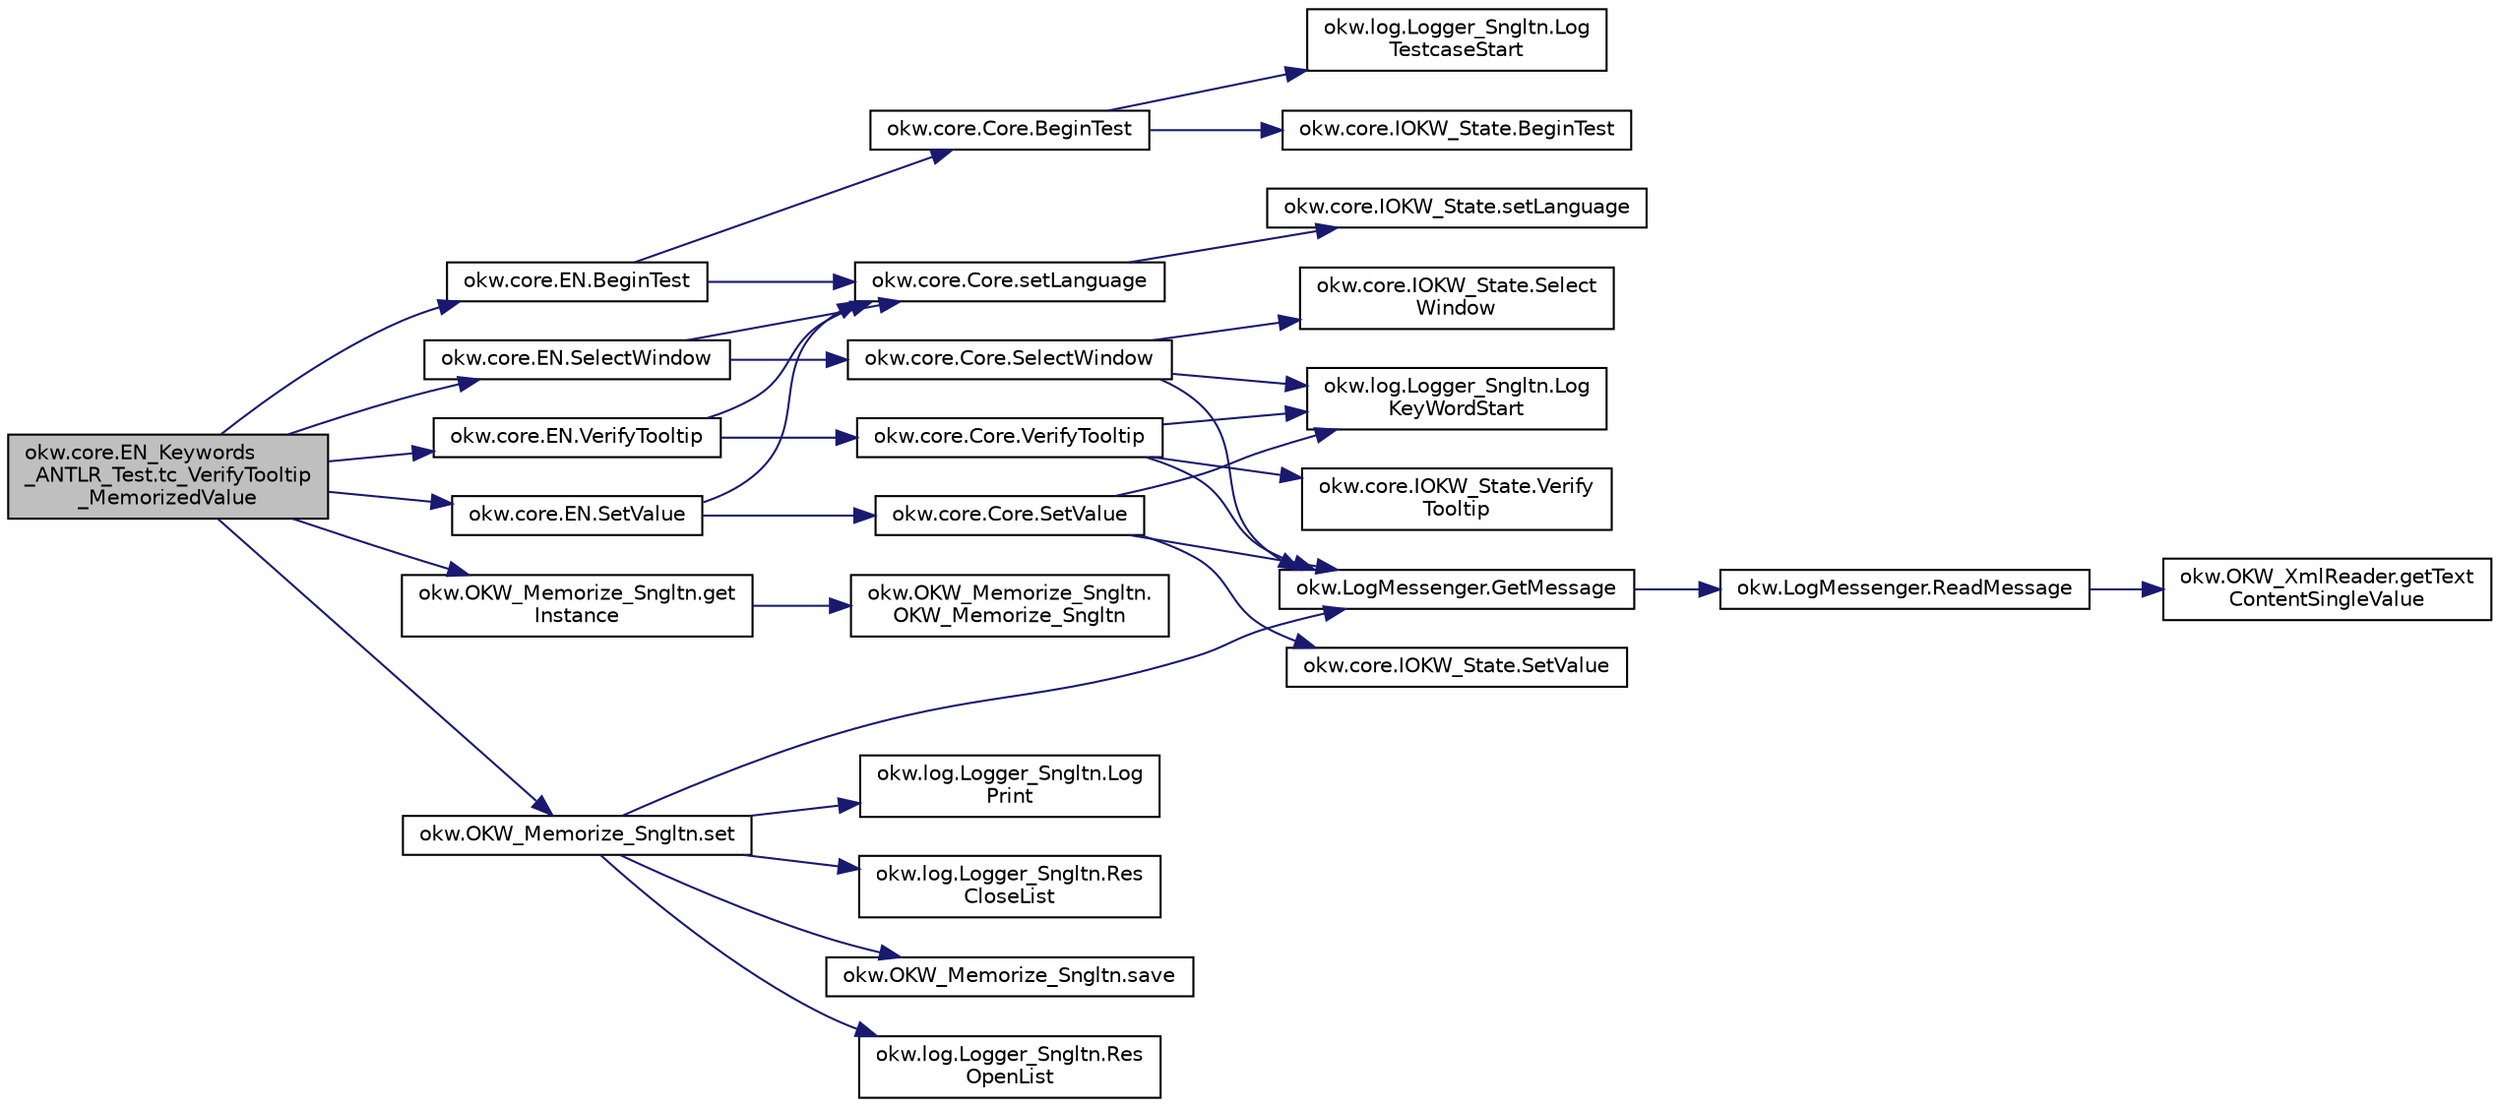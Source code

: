 digraph "okw.core.EN_Keywords_ANTLR_Test.tc_VerifyTooltip_MemorizedValue"
{
 // INTERACTIVE_SVG=YES
 // LATEX_PDF_SIZE
  edge [fontname="Helvetica",fontsize="10",labelfontname="Helvetica",labelfontsize="10"];
  node [fontname="Helvetica",fontsize="10",shape=record];
  rankdir="LR";
  Node1038 [label="okw.core.EN_Keywords\l_ANTLR_Test.tc_VerifyTooltip\l_MemorizedValue",height=0.2,width=0.4,color="black", fillcolor="grey75", style="filled", fontcolor="black",tooltip=" "];
  Node1038 -> Node1039 [color="midnightblue",fontsize="10",style="solid",fontname="Helvetica"];
  Node1039 [label="okw.core.EN.BeginTest",height=0.2,width=0.4,color="black", fillcolor="white", style="filled",URL="$classokw_1_1core_1_1_e_n.html#aef613b0a3e6bb8a9623984db145cae69",tooltip="Markiert den Anfang eines neuen Testfalls."];
  Node1039 -> Node1040 [color="midnightblue",fontsize="10",style="solid",fontname="Helvetica"];
  Node1040 [label="okw.core.Core.setLanguage",height=0.2,width=0.4,color="black", fillcolor="white", style="filled",URL="$classokw_1_1core_1_1_core.html#ab4e0f723d27cb11c944ec4c82c426100",tooltip="Setzt die Sprache auf den gegebenen wert Language."];
  Node1040 -> Node1041 [color="midnightblue",fontsize="10",style="solid",fontname="Helvetica"];
  Node1041 [label="okw.core.IOKW_State.setLanguage",height=0.2,width=0.4,color="black", fillcolor="white", style="filled",URL="$interfaceokw_1_1core_1_1_i_o_k_w___state.html#a866baa0bde08a47418f54d63bdb56097",tooltip="Interne Methode zum setzen der Sprache für die sprachabhängigen Ausgaben der Dokumentation (Log)."];
  Node1039 -> Node1042 [color="midnightblue",fontsize="10",style="solid",fontname="Helvetica"];
  Node1042 [label="okw.core.Core.BeginTest",height=0.2,width=0.4,color="black", fillcolor="white", style="filled",URL="$classokw_1_1core_1_1_core.html#acfefe92468c9eb9e951846372726c4d8",tooltip="Markiert den Anfang eines neuen Testfalls."];
  Node1042 -> Node1043 [color="midnightblue",fontsize="10",style="solid",fontname="Helvetica"];
  Node1043 [label="okw.log.Logger_Sngltn.Log\lTestcaseStart",height=0.2,width=0.4,color="black", fillcolor="white", style="filled",URL="$classokw_1_1log_1_1_logger___sngltn.html#a60f4ad59db847ae61df928f9920f3deb",tooltip="Ausgabe des Testfalls."];
  Node1042 -> Node1044 [color="midnightblue",fontsize="10",style="solid",fontname="Helvetica"];
  Node1044 [label="okw.core.IOKW_State.BeginTest",height=0.2,width=0.4,color="black", fillcolor="white", style="filled",URL="$interfaceokw_1_1core_1_1_i_o_k_w___state.html#ae5480ddb1fc37eade5d899d335bc4b13",tooltip="Markiert den Anfang eines neuen Testfalls."];
  Node1038 -> Node1045 [color="midnightblue",fontsize="10",style="solid",fontname="Helvetica"];
  Node1045 [label="okw.core.EN.SelectWindow",height=0.2,width=0.4,color="black", fillcolor="white", style="filled",URL="$classokw_1_1core_1_1_e_n.html#a2b61c2b39a9cfdbdfd25fe0e3d43785b",tooltip="Setzt den Kontext auf das gegebene Fenster."];
  Node1045 -> Node1040 [color="midnightblue",fontsize="10",style="solid",fontname="Helvetica"];
  Node1045 -> Node1046 [color="midnightblue",fontsize="10",style="solid",fontname="Helvetica"];
  Node1046 [label="okw.core.Core.SelectWindow",height=0.2,width=0.4,color="black", fillcolor="white", style="filled",URL="$classokw_1_1core_1_1_core.html#a6a68660eb5e34965522896e2a5c48314",tooltip="Setzt den Kontext auf das gegebene Fenster."];
  Node1046 -> Node1047 [color="midnightblue",fontsize="10",style="solid",fontname="Helvetica"];
  Node1047 [label="okw.log.Logger_Sngltn.Log\lKeyWordStart",height=0.2,width=0.4,color="black", fillcolor="white", style="filled",URL="$classokw_1_1log_1_1_logger___sngltn.html#a70ec25e200e00ecefc544e8fd371d2ef",tooltip="Ausgabe eines Schlüsselwortes."];
  Node1046 -> Node1048 [color="midnightblue",fontsize="10",style="solid",fontname="Helvetica"];
  Node1048 [label="okw.LogMessenger.GetMessage",height=0.2,width=0.4,color="black", fillcolor="white", style="filled",URL="$classokw_1_1_log_messenger.html#af225d1f037d47b3b085175c09d78bdd2",tooltip="Holt die Log-Meldung für MethodeNmae/Textkey ohne weitere Parameter."];
  Node1048 -> Node1049 [color="midnightblue",fontsize="10",style="solid",fontname="Helvetica"];
  Node1049 [label="okw.LogMessenger.ReadMessage",height=0.2,width=0.4,color="black", fillcolor="white", style="filled",URL="$classokw_1_1_log_messenger.html#a530cd6ab82ec82a04206a2e976ec06e3",tooltip="Interne Kernfunktion holt die Log-Meldung mit Platzhaltern aus der XML-Datei."];
  Node1049 -> Node1050 [color="midnightblue",fontsize="10",style="solid",fontname="Helvetica"];
  Node1050 [label="okw.OKW_XmlReader.getText\lContentSingleValue",height=0.2,width=0.4,color="black", fillcolor="white", style="filled",URL="$classokw_1_1_o_k_w___xml_reader.html#ab920b5335a2e1429c14cc5f8e79f39eb",tooltip="Lies den TextContent eines Tag."];
  Node1046 -> Node1051 [color="midnightblue",fontsize="10",style="solid",fontname="Helvetica"];
  Node1051 [label="okw.core.IOKW_State.Select\lWindow",height=0.2,width=0.4,color="black", fillcolor="white", style="filled",URL="$interfaceokw_1_1core_1_1_i_o_k_w___state.html#ad4fc9610ed5b1176590a45b55e6ac7f0",tooltip="Setzt den Kontext auf das gegebene Fenster."];
  Node1038 -> Node1052 [color="midnightblue",fontsize="10",style="solid",fontname="Helvetica"];
  Node1052 [label="okw.OKW_Memorize_Sngltn.get\lInstance",height=0.2,width=0.4,color="black", fillcolor="white", style="filled",URL="$classokw_1_1_o_k_w___memorize___sngltn.html#a108813fb1dfa22043cdf1156513a57d3",tooltip="Diese Methode gibt die einzige Instanz dieser Klasse zurück."];
  Node1052 -> Node1053 [color="midnightblue",fontsize="10",style="solid",fontname="Helvetica"];
  Node1053 [label="okw.OKW_Memorize_Sngltn.\lOKW_Memorize_Sngltn",height=0.2,width=0.4,color="black", fillcolor="white", style="filled",URL="$classokw_1_1_o_k_w___memorize___sngltn.html#a12aa85f3e36dabb70ea713a400dd3c36",tooltip="Privater Konstruktor dieser Klasse."];
  Node1038 -> Node1054 [color="midnightblue",fontsize="10",style="solid",fontname="Helvetica"];
  Node1054 [label="okw.OKW_Memorize_Sngltn.set",height=0.2,width=0.4,color="black", fillcolor="white", style="filled",URL="$classokw_1_1_o_k_w___memorize___sngltn.html#a77acdbf6b56b381439a16f96b54e6fbd",tooltip="Setzt/Merkt sich das MemKey/Value-Paar."];
  Node1054 -> Node1048 [color="midnightblue",fontsize="10",style="solid",fontname="Helvetica"];
  Node1054 -> Node1055 [color="midnightblue",fontsize="10",style="solid",fontname="Helvetica"];
  Node1055 [label="okw.log.Logger_Sngltn.Res\lOpenList",height=0.2,width=0.4,color="black", fillcolor="white", style="filled",URL="$classokw_1_1log_1_1_logger___sngltn.html#ab4fc711bb4c754f251372ff3b14ab9c9",tooltip="Creates a new hierarchical level in the results file."];
  Node1054 -> Node1056 [color="midnightblue",fontsize="10",style="solid",fontname="Helvetica"];
  Node1056 [label="okw.log.Logger_Sngltn.Log\lPrint",height=0.2,width=0.4,color="black", fillcolor="white", style="filled",URL="$classokw_1_1log_1_1_logger___sngltn.html#a8ebceaddd6cc6963ddb8e08c72ea808c",tooltip="LogPrint Function: Prints the values of expressions to the results file."];
  Node1054 -> Node1057 [color="midnightblue",fontsize="10",style="solid",fontname="Helvetica"];
  Node1057 [label="okw.log.Logger_Sngltn.Res\lCloseList",height=0.2,width=0.4,color="black", fillcolor="white", style="filled",URL="$classokw_1_1log_1_1_logger___sngltn.html#a9b54104f7e0b4c0a473877b19dfaed56",tooltip="Closes a hierarchical level in the results file that was opened with ResOpenList."];
  Node1054 -> Node1058 [color="midnightblue",fontsize="10",style="solid",fontname="Helvetica"];
  Node1058 [label="okw.OKW_Memorize_Sngltn.save",height=0.2,width=0.4,color="black", fillcolor="white", style="filled",URL="$classokw_1_1_o_k_w___memorize___sngltn.html#a3ff14b0c6e596369e1437c59888a104f",tooltip="Liest die Werte der Klasse OKW_Memorize aus einer Datei, gegeben in OKW.OKW_Ini.Xml_Ini_xml,..."];
  Node1038 -> Node1059 [color="midnightblue",fontsize="10",style="solid",fontname="Helvetica"];
  Node1059 [label="okw.core.EN.SetValue",height=0.2,width=0.4,color="black", fillcolor="white", style="filled",URL="$classokw_1_1core_1_1_e_n.html#a3de04697f1873ab6773a068a3159f1d1",tooltip="Setzt den Wert des gegebenen Fensterobjekts auf den gegebenen Wert."];
  Node1059 -> Node1040 [color="midnightblue",fontsize="10",style="solid",fontname="Helvetica"];
  Node1059 -> Node1060 [color="midnightblue",fontsize="10",style="solid",fontname="Helvetica"];
  Node1060 [label="okw.core.Core.SetValue",height=0.2,width=0.4,color="black", fillcolor="white", style="filled",URL="$classokw_1_1core_1_1_core.html#a7088065564f2909025435c0c5594926c",tooltip="Setzt den Wert des gegebenen Fensterobjekts auf den gegebenen Wert."];
  Node1060 -> Node1047 [color="midnightblue",fontsize="10",style="solid",fontname="Helvetica"];
  Node1060 -> Node1048 [color="midnightblue",fontsize="10",style="solid",fontname="Helvetica"];
  Node1060 -> Node1061 [color="midnightblue",fontsize="10",style="solid",fontname="Helvetica"];
  Node1061 [label="okw.core.IOKW_State.SetValue",height=0.2,width=0.4,color="black", fillcolor="white", style="filled",URL="$interfaceokw_1_1core_1_1_i_o_k_w___state.html#a301021976f71d79ff9054052b3b9ca38",tooltip="Setzt den Wert des gegebenen Fensterobjekts auf den gegebenen Wert."];
  Node1038 -> Node1062 [color="midnightblue",fontsize="10",style="solid",fontname="Helvetica"];
  Node1062 [label="okw.core.EN.VerifyTooltip",height=0.2,width=0.4,color="black", fillcolor="white", style="filled",URL="$classokw_1_1core_1_1_e_n.html#a7a19b4149e808ffc7fbaca9d0e6412b3",tooltip="Prüft den Tooltip-Text eines Objektes."];
  Node1062 -> Node1040 [color="midnightblue",fontsize="10",style="solid",fontname="Helvetica"];
  Node1062 -> Node1063 [color="midnightblue",fontsize="10",style="solid",fontname="Helvetica"];
  Node1063 [label="okw.core.Core.VerifyTooltip",height=0.2,width=0.4,color="black", fillcolor="white", style="filled",URL="$classokw_1_1core_1_1_core.html#aa53c4a10dcd4eb1a6ae2c41eb9f23ee2",tooltip="Prüft den Tooltip-Text eines Objektes."];
  Node1063 -> Node1047 [color="midnightblue",fontsize="10",style="solid",fontname="Helvetica"];
  Node1063 -> Node1048 [color="midnightblue",fontsize="10",style="solid",fontname="Helvetica"];
  Node1063 -> Node1064 [color="midnightblue",fontsize="10",style="solid",fontname="Helvetica"];
  Node1064 [label="okw.core.IOKW_State.Verify\lTooltip",height=0.2,width=0.4,color="black", fillcolor="white", style="filled",URL="$interfaceokw_1_1core_1_1_i_o_k_w___state.html#a1490b97398a9c1f4da2a45ea683135d6",tooltip="Prüft den Tooltip-Text eines Objektes."];
}
